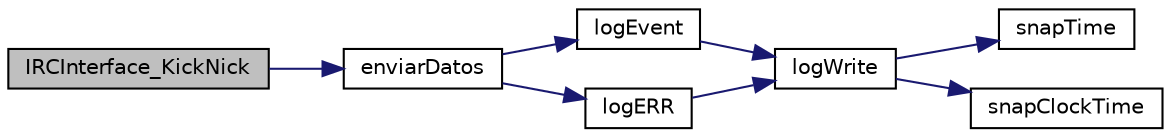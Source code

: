digraph "IRCInterface_KickNick"
{
  edge [fontname="Helvetica",fontsize="10",labelfontname="Helvetica",labelfontsize="10"];
  node [fontname="Helvetica",fontsize="10",shape=record];
  rankdir="LR";
  Node1 [label="IRCInterface_KickNick",height=0.2,width=0.4,color="black", fillcolor="grey75", style="filled", fontcolor="black"];
  Node1 -> Node2 [color="midnightblue",fontsize="10",style="solid"];
  Node2 [label="enviarDatos",height=0.2,width=0.4,color="black", fillcolor="white", style="filled",URL="$conexion__tcp_8h.html#ab9468ce1338cfca5736ab407ba155f55"];
  Node2 -> Node3 [color="midnightblue",fontsize="10",style="solid"];
  Node3 [label="logEvent",height=0.2,width=0.4,color="black", fillcolor="white", style="filled",URL="$logger_8h.html#af71188329ee1cf68a59d3f9ddd035ca6"];
  Node3 -> Node4 [color="midnightblue",fontsize="10",style="solid"];
  Node4 [label="logWrite",height=0.2,width=0.4,color="black", fillcolor="white", style="filled",URL="$logger_8c.html#a6d1f5cd19f49b187e2097a467eca0233"];
  Node4 -> Node5 [color="midnightblue",fontsize="10",style="solid"];
  Node5 [label="snapTime",height=0.2,width=0.4,color="black", fillcolor="white", style="filled",URL="$logger_8c.html#a9780074b15cc3acc70e3ee5989c8005a"];
  Node4 -> Node6 [color="midnightblue",fontsize="10",style="solid"];
  Node6 [label="snapClockTime",height=0.2,width=0.4,color="black", fillcolor="white", style="filled",URL="$logger_8c.html#ad5ed54850fd750ca0935368e72017537"];
  Node2 -> Node7 [color="midnightblue",fontsize="10",style="solid"];
  Node7 [label="logERR",height=0.2,width=0.4,color="black", fillcolor="white", style="filled",URL="$logger_8h.html#a9487660b2ec318326782a9d9e32f8461"];
  Node7 -> Node4 [color="midnightblue",fontsize="10",style="solid"];
}
